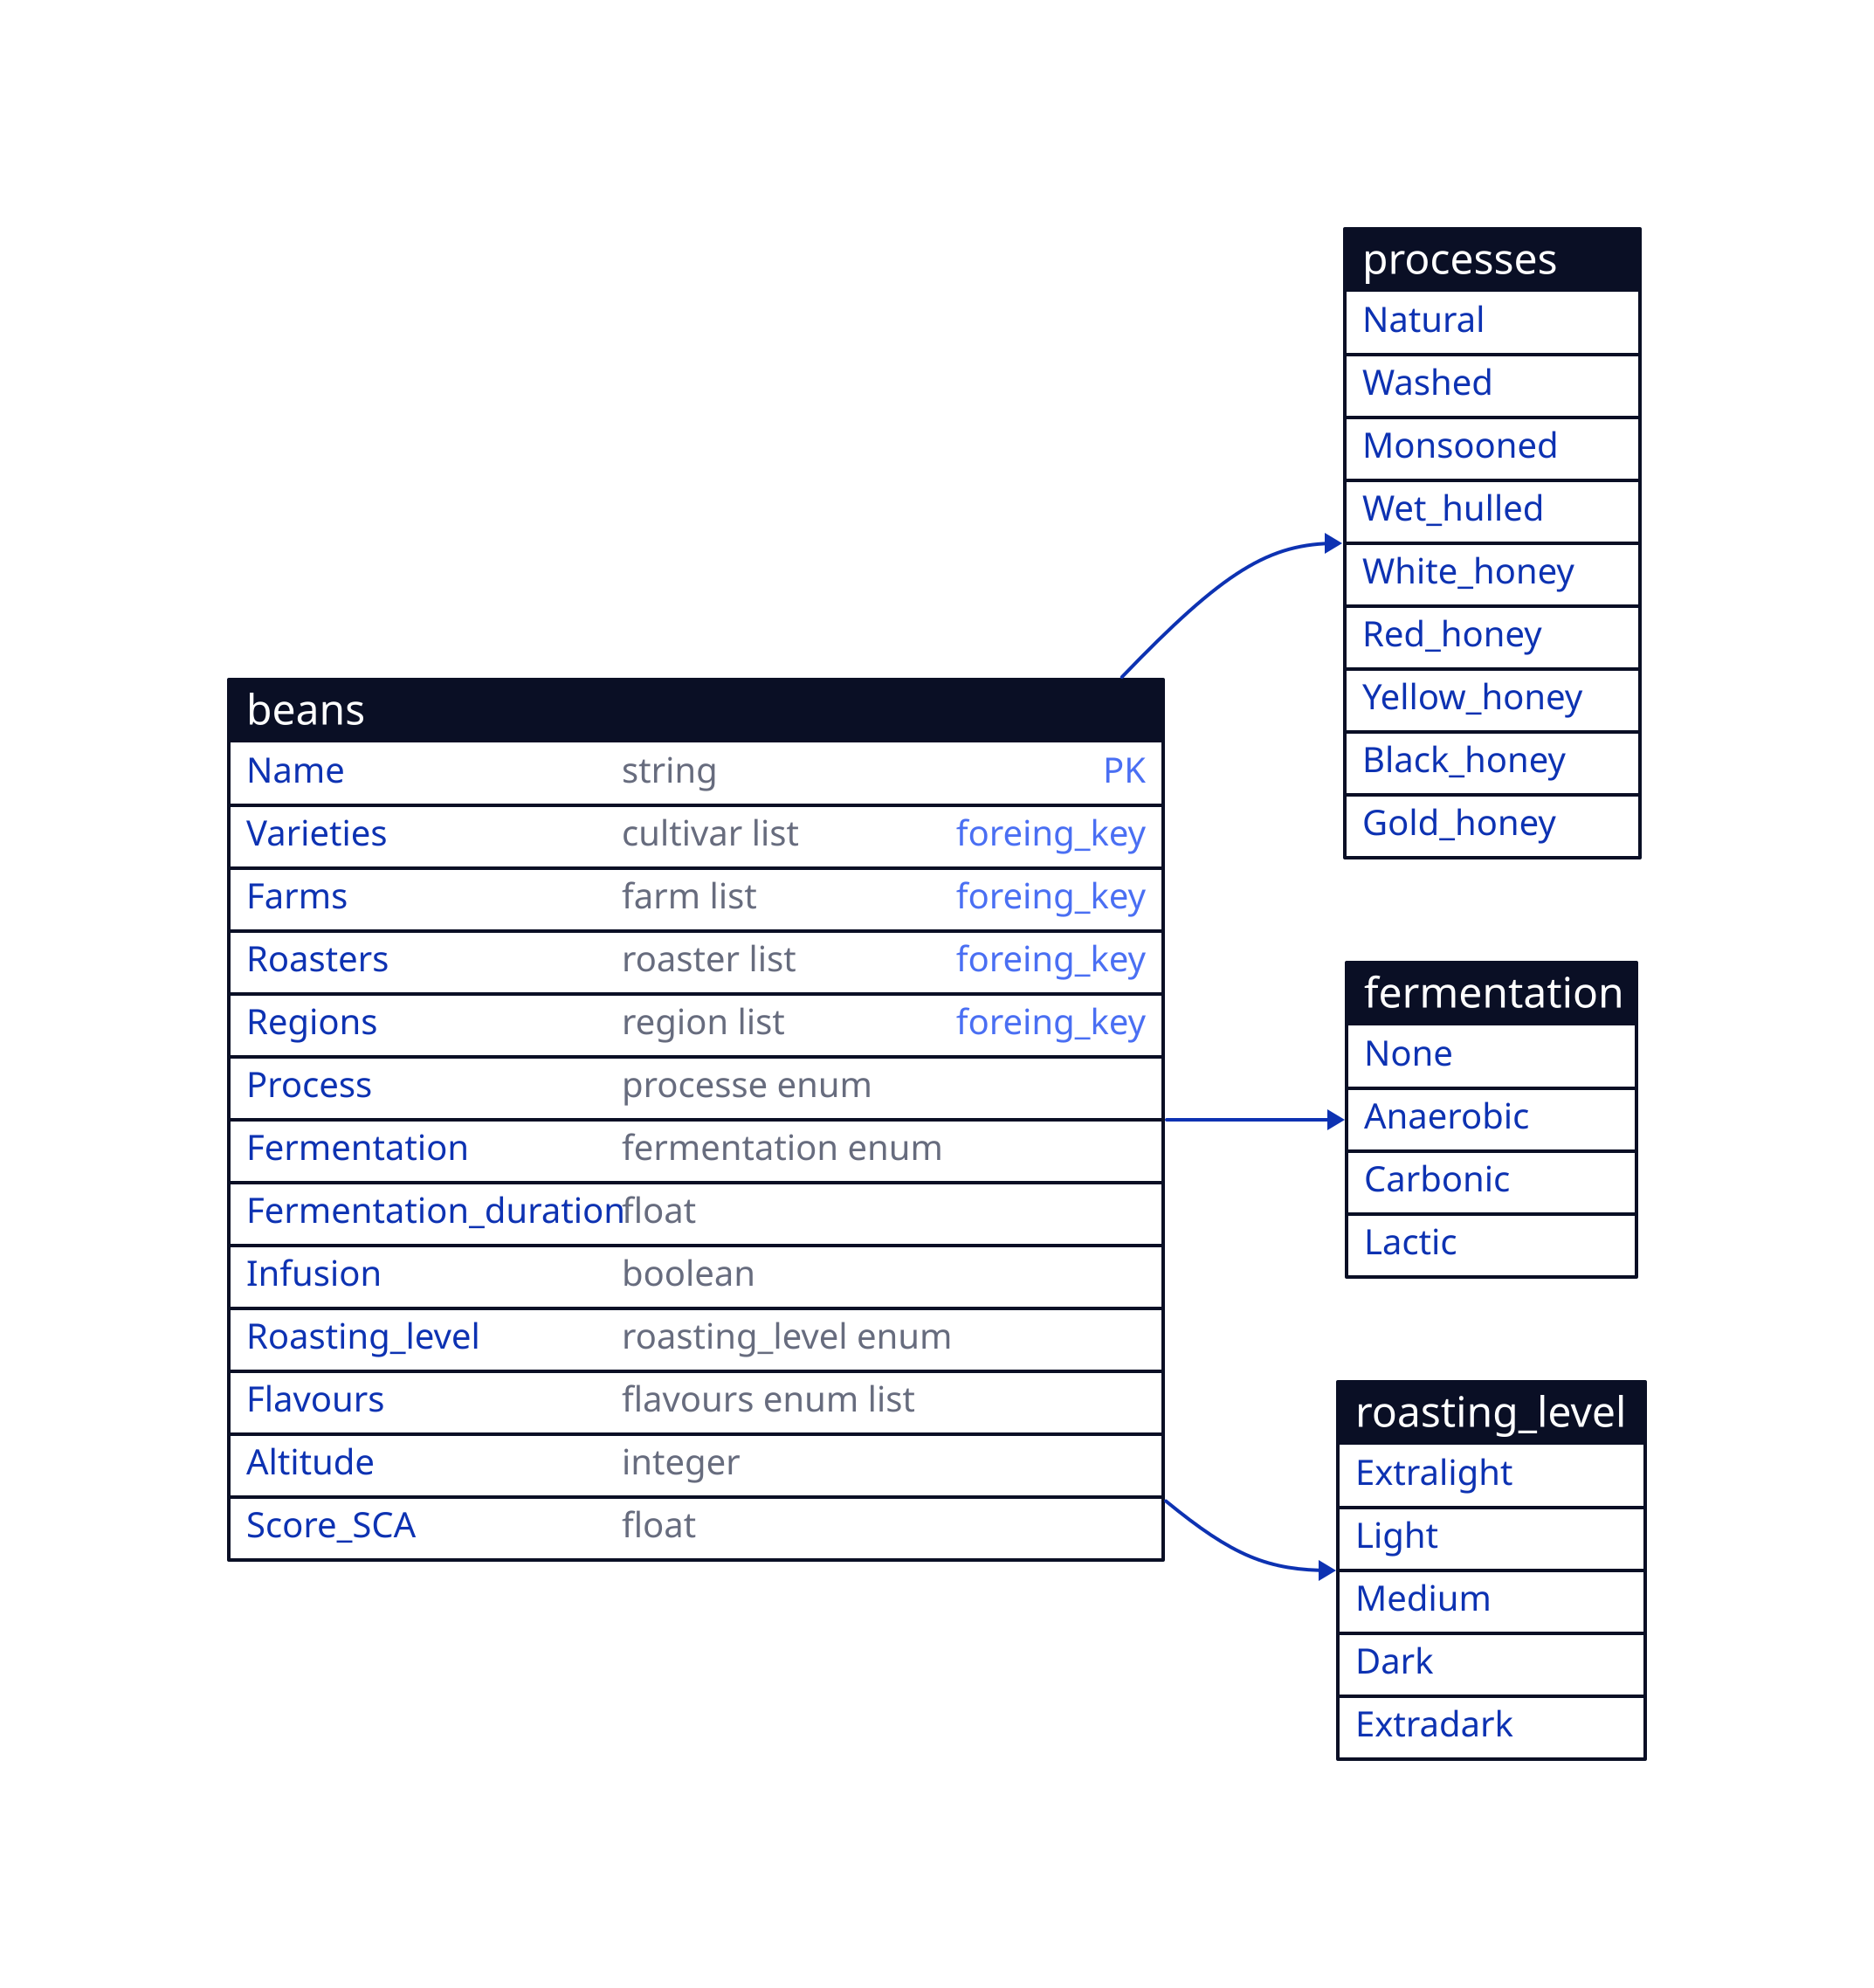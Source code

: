 style.fill: transparent
direction: right

a:"" {
    style.fill: transparent
    style.stroke: transparent
    beans {
        shape: sql_table
        Name: string {constraint: primary_key}
        Varieties: cultivar list {constraint: foreing_key}
        Farms: farm list {constraint: foreing_key}
        Roasters: roaster list {constraint: foreing_key}
        Regions: region list {constraint: foreing_key}
        Process: processe enum
        Fermentation: fermentation enum
        Fermentation_duration: float
        Infusion: boolean
        Roasting_level: roasting_level enum
        Flavours: flavours enum list
        Altitude: integer
        Score_SCA: float
    }

    processes {
        shape: sql_table
        Natural
        Washed
        Monsooned
        Wet_hulled
        White_honey
        Red_honey
        Yellow_honey
        Black_honey
        Gold_honey
    }

    fermentation {
        shape: sql_table
        None
        Anaerobic
        Carbonic
        Lactic
    }

    roasting_level {
        shape: sql_table
        Extralight
        Light
        Medium
        Dark
        Extradark
    }
}



a.beans.Roasting_level -> a.roasting_level
a.beans.Process -> a.processes
a.beans.Fermentation -> a.fermentation